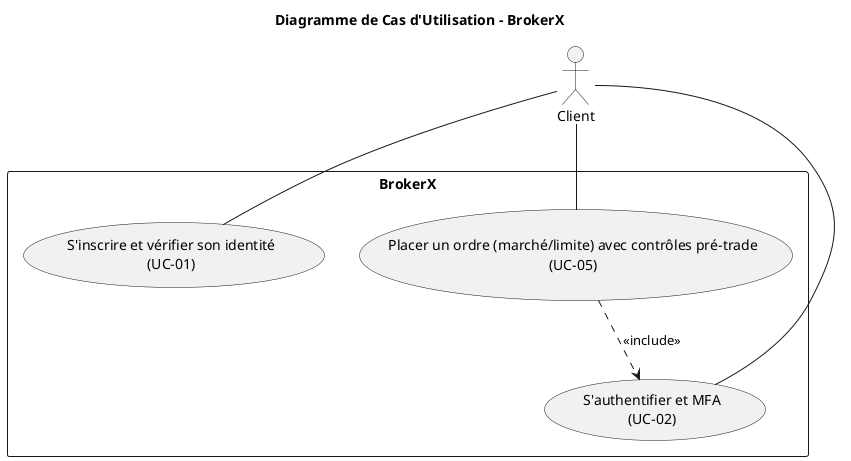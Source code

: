 @startuml
' Titre du diagramme
title Diagramme de Cas d'Utilisation - BrokerX

' Définition de l'acteur principal
actor "Client" as client

' Définition du système (frontière)
rectangle "BrokerX" {
  ' Définition des cas d'utilisation prioritaires
  usecase "S'inscrire et vérifier son identité\n(UC-01)" as UC01
  usecase "S'authentifier et MFA\n(UC-02)" as UC02
  usecase "Placer un ordre (marché/limite) avec contrôles pré-trade\n(UC-05)" as UC05
}

' --- Relations entre l'acteur et les cas d'utilisation ---

' Le client initie directement les trois cas d'utilisation
client -- UC01
client -- UC02
client -- UC05

' --- Relations entre les cas d'utilisation (optionnel mais pertinent) ---

' Pour placer un ordre, il est impératif que le client soit authentifié.

UC05 ..> UC02 : <<include>>

@enduml